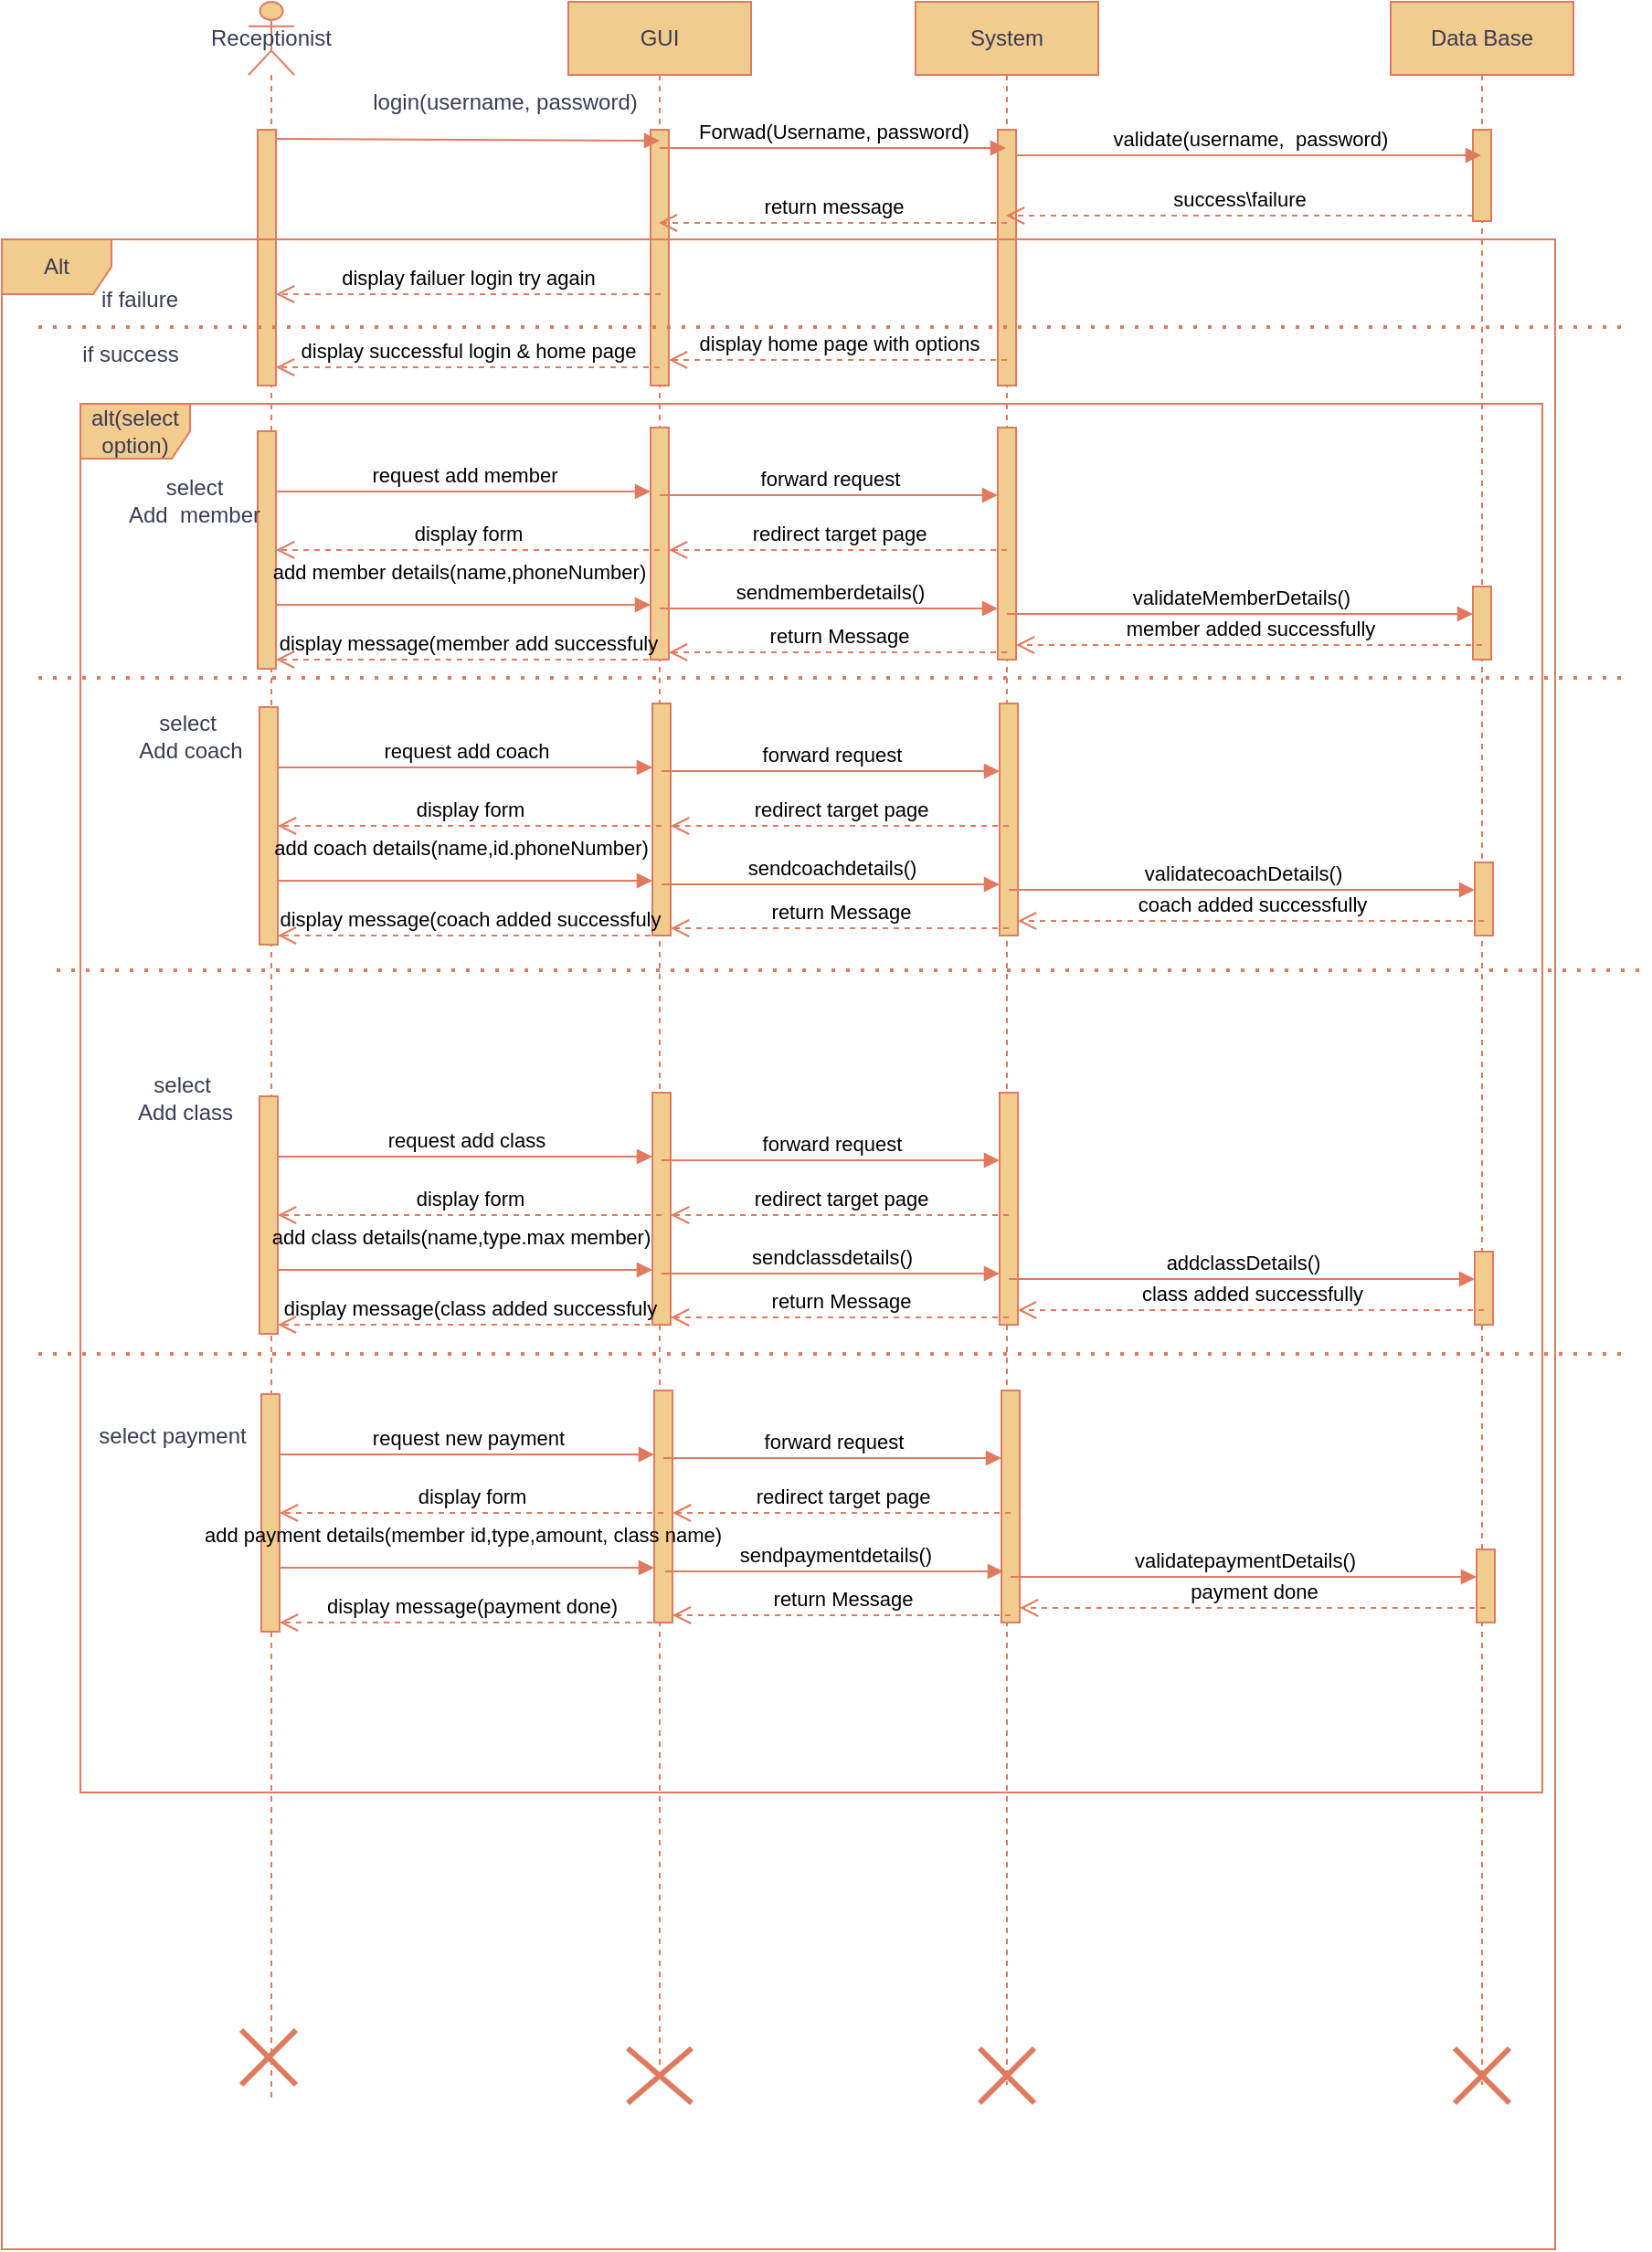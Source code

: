 <mxfile version="25.0.2" pages="2">
  <diagram name="Receptionist" id="2YBvvXClWsGukQMizWep">
    <mxGraphModel dx="1730" dy="572" grid="1" gridSize="10" guides="1" tooltips="1" connect="1" arrows="1" fold="1" page="1" pageScale="1" pageWidth="850" pageHeight="1100" math="0" shadow="0">
      <root>
        <mxCell id="0" />
        <mxCell id="1" parent="0" />
        <mxCell id="zLhp-w39IHNXBXx4Ej9j-2" value="Receptionist" style="shape=umlLifeline;perimeter=lifelinePerimeter;whiteSpace=wrap;html=1;container=1;dropTarget=0;collapsible=0;recursiveResize=0;outlineConnect=0;portConstraint=eastwest;newEdgeStyle={&quot;curved&quot;:0,&quot;rounded&quot;:0};participant=umlActor;labelBackgroundColor=none;fillColor=#F2CC8F;strokeColor=#E07A5F;fontColor=#393C56;" parent="1" vertex="1">
          <mxGeometry x="45" y="20" width="25" height="1150" as="geometry" />
        </mxCell>
        <mxCell id="zLhp-w39IHNXBXx4Ej9j-3" value="" style="html=1;points=[[0,0,0,0,5],[0,1,0,0,-5],[1,0,0,0,5],[1,1,0,0,-5]];perimeter=orthogonalPerimeter;outlineConnect=0;targetShapes=umlLifeline;portConstraint=eastwest;newEdgeStyle={&quot;curved&quot;:0,&quot;rounded&quot;:0};labelBackgroundColor=none;fillColor=#F2CC8F;strokeColor=#E07A5F;fontColor=#393C56;" parent="zLhp-w39IHNXBXx4Ej9j-2" vertex="1">
          <mxGeometry x="5" y="70" width="10" height="140" as="geometry" />
        </mxCell>
        <mxCell id="zLhp-w39IHNXBXx4Ej9j-47" value="" style="html=1;points=[[0,0,0,0,5],[0,1,0,0,-5],[1,0,0,0,5],[1,1,0,0,-5]];perimeter=orthogonalPerimeter;outlineConnect=0;targetShapes=umlLifeline;portConstraint=eastwest;newEdgeStyle={&quot;curved&quot;:0,&quot;rounded&quot;:0};labelBackgroundColor=none;fillColor=#F2CC8F;strokeColor=#E07A5F;fontColor=#393C56;" parent="zLhp-w39IHNXBXx4Ej9j-2" vertex="1">
          <mxGeometry x="5" y="235" width="10" height="130" as="geometry" />
        </mxCell>
        <mxCell id="zLhp-w39IHNXBXx4Ej9j-63" value="" style="html=1;points=[[0,0,0,0,5],[0,1,0,0,-5],[1,0,0,0,5],[1,1,0,0,-5]];perimeter=orthogonalPerimeter;outlineConnect=0;targetShapes=umlLifeline;portConstraint=eastwest;newEdgeStyle={&quot;curved&quot;:0,&quot;rounded&quot;:0};labelBackgroundColor=none;fillColor=#F2CC8F;strokeColor=#E07A5F;fontColor=#393C56;" parent="zLhp-w39IHNXBXx4Ej9j-2" vertex="1">
          <mxGeometry x="6" y="386" width="10" height="130" as="geometry" />
        </mxCell>
        <mxCell id="zLhp-w39IHNXBXx4Ej9j-116" value="" style="html=1;points=[[0,0,0,0,5],[0,1,0,0,-5],[1,0,0,0,5],[1,1,0,0,-5]];perimeter=orthogonalPerimeter;outlineConnect=0;targetShapes=umlLifeline;portConstraint=eastwest;newEdgeStyle={&quot;curved&quot;:0,&quot;rounded&quot;:0};labelBackgroundColor=none;fillColor=#F2CC8F;strokeColor=#E07A5F;fontColor=#393C56;" parent="zLhp-w39IHNXBXx4Ej9j-2" vertex="1">
          <mxGeometry x="6" y="599" width="10" height="130" as="geometry" />
        </mxCell>
        <mxCell id="zLhp-w39IHNXBXx4Ej9j-132" value="" style="html=1;points=[[0,0,0,0,5],[0,1,0,0,-5],[1,0,0,0,5],[1,1,0,0,-5]];perimeter=orthogonalPerimeter;outlineConnect=0;targetShapes=umlLifeline;portConstraint=eastwest;newEdgeStyle={&quot;curved&quot;:0,&quot;rounded&quot;:0};labelBackgroundColor=none;fillColor=#F2CC8F;strokeColor=#E07A5F;fontColor=#393C56;" parent="zLhp-w39IHNXBXx4Ej9j-2" vertex="1">
          <mxGeometry x="7" y="762" width="10" height="130" as="geometry" />
        </mxCell>
        <mxCell id="zLhp-w39IHNXBXx4Ej9j-148" value="" style="shape=umlDestroy;whiteSpace=wrap;html=1;strokeWidth=3;targetShapes=umlLifeline;strokeColor=#E07A5F;fontColor=#393C56;fillColor=#F2CC8F;labelBackgroundColor=none;" parent="zLhp-w39IHNXBXx4Ej9j-2" vertex="1">
          <mxGeometry x="-4" y="1110" width="30" height="30" as="geometry" />
        </mxCell>
        <mxCell id="zLhp-w39IHNXBXx4Ej9j-4" value="System" style="shape=umlLifeline;perimeter=lifelinePerimeter;whiteSpace=wrap;html=1;container=1;dropTarget=0;collapsible=0;recursiveResize=0;outlineConnect=0;portConstraint=eastwest;newEdgeStyle={&quot;curved&quot;:0,&quot;rounded&quot;:0};labelBackgroundColor=none;fillColor=#F2CC8F;strokeColor=#E07A5F;fontColor=#393C56;" parent="1" vertex="1">
          <mxGeometry x="410" y="20" width="100" height="1140" as="geometry" />
        </mxCell>
        <mxCell id="zLhp-w39IHNXBXx4Ej9j-13" value="" style="html=1;points=[[0,0,0,0,5],[0,1,0,0,-5],[1,0,0,0,5],[1,1,0,0,-5]];perimeter=orthogonalPerimeter;outlineConnect=0;targetShapes=umlLifeline;portConstraint=eastwest;newEdgeStyle={&quot;curved&quot;:0,&quot;rounded&quot;:0};labelBackgroundColor=none;fillColor=#F2CC8F;strokeColor=#E07A5F;fontColor=#393C56;" parent="zLhp-w39IHNXBXx4Ej9j-4" vertex="1">
          <mxGeometry x="45" y="70" width="10" height="140" as="geometry" />
        </mxCell>
        <mxCell id="zLhp-w39IHNXBXx4Ej9j-152" value="" style="shape=umlDestroy;whiteSpace=wrap;html=1;strokeWidth=3;targetShapes=umlLifeline;strokeColor=#E07A5F;fontColor=#393C56;fillColor=#F2CC8F;labelBackgroundColor=none;" parent="zLhp-w39IHNXBXx4Ej9j-4" vertex="1">
          <mxGeometry x="35" y="1120" width="30" height="30" as="geometry" />
        </mxCell>
        <mxCell id="zLhp-w39IHNXBXx4Ej9j-5" value="Data Base" style="shape=umlLifeline;perimeter=lifelinePerimeter;whiteSpace=wrap;html=1;container=1;dropTarget=0;collapsible=0;recursiveResize=0;outlineConnect=0;portConstraint=eastwest;newEdgeStyle={&quot;curved&quot;:0,&quot;rounded&quot;:0};labelBackgroundColor=none;fillColor=#F2CC8F;strokeColor=#E07A5F;fontColor=#393C56;" parent="1" vertex="1">
          <mxGeometry x="670" y="20" width="100" height="1140" as="geometry" />
        </mxCell>
        <mxCell id="zLhp-w39IHNXBXx4Ej9j-14" value="" style="html=1;points=[[0,0,0,0,5],[0,1,0,0,-5],[1,0,0,0,5],[1,1,0,0,-5]];perimeter=orthogonalPerimeter;outlineConnect=0;targetShapes=umlLifeline;portConstraint=eastwest;newEdgeStyle={&quot;curved&quot;:0,&quot;rounded&quot;:0};labelBackgroundColor=none;fillColor=#F2CC8F;strokeColor=#E07A5F;fontColor=#393C56;" parent="zLhp-w39IHNXBXx4Ej9j-5" vertex="1">
          <mxGeometry x="45" y="70" width="10" height="50" as="geometry" />
        </mxCell>
        <mxCell id="zLhp-w39IHNXBXx4Ej9j-151" value="" style="shape=umlDestroy;whiteSpace=wrap;html=1;strokeWidth=3;targetShapes=umlLifeline;strokeColor=#E07A5F;fontColor=#393C56;fillColor=#F2CC8F;labelBackgroundColor=none;" parent="zLhp-w39IHNXBXx4Ej9j-5" vertex="1">
          <mxGeometry x="35" y="1120" width="30" height="30" as="geometry" />
        </mxCell>
        <mxCell id="zLhp-w39IHNXBXx4Ej9j-17" value="login(username, password)" style="text;html=1;align=center;verticalAlign=middle;resizable=0;points=[];autosize=1;strokeColor=none;fillColor=none;labelBackgroundColor=none;fontColor=#393C56;" parent="1" vertex="1">
          <mxGeometry x="100" y="60" width="170" height="30" as="geometry" />
        </mxCell>
        <mxCell id="zLhp-w39IHNXBXx4Ej9j-19" value="validate(username,&amp;nbsp; password)" style="html=1;verticalAlign=bottom;endArrow=block;curved=0;rounded=0;labelBackgroundColor=none;strokeColor=#E07A5F;fontColor=default;" parent="1" edge="1">
          <mxGeometry width="80" relative="1" as="geometry">
            <mxPoint x="465" y="104" as="sourcePoint" />
            <mxPoint x="719.5" y="104" as="targetPoint" />
          </mxGeometry>
        </mxCell>
        <mxCell id="zLhp-w39IHNXBXx4Ej9j-20" value="success\failure" style="html=1;verticalAlign=bottom;endArrow=open;dashed=1;endSize=8;curved=0;rounded=0;labelBackgroundColor=none;strokeColor=#E07A5F;fontColor=default;" parent="1" edge="1">
          <mxGeometry relative="1" as="geometry">
            <mxPoint x="715" y="137" as="sourcePoint" />
            <mxPoint x="459.5" y="137" as="targetPoint" />
            <Array as="points">
              <mxPoint x="470" y="137" />
            </Array>
          </mxGeometry>
        </mxCell>
        <mxCell id="zLhp-w39IHNXBXx4Ej9j-23" value="GUI" style="shape=umlLifeline;perimeter=lifelinePerimeter;whiteSpace=wrap;html=1;container=1;dropTarget=0;collapsible=0;recursiveResize=0;outlineConnect=0;portConstraint=eastwest;newEdgeStyle={&quot;curved&quot;:0,&quot;rounded&quot;:0};labelBackgroundColor=none;fillColor=#F2CC8F;strokeColor=#E07A5F;fontColor=#393C56;" parent="1" vertex="1">
          <mxGeometry x="220" y="20" width="100" height="1130" as="geometry" />
        </mxCell>
        <mxCell id="zLhp-w39IHNXBXx4Ej9j-24" value="" style="html=1;points=[[0,0,0,0,5],[0,1,0,0,-5],[1,0,0,0,5],[1,1,0,0,-5]];perimeter=orthogonalPerimeter;outlineConnect=0;targetShapes=umlLifeline;portConstraint=eastwest;newEdgeStyle={&quot;curved&quot;:0,&quot;rounded&quot;:0};labelBackgroundColor=none;fillColor=#F2CC8F;strokeColor=#E07A5F;fontColor=#393C56;" parent="zLhp-w39IHNXBXx4Ej9j-23" vertex="1">
          <mxGeometry x="45" y="70" width="10" height="140" as="geometry" />
        </mxCell>
        <mxCell id="zLhp-w39IHNXBXx4Ej9j-149" value="" style="shape=umlDestroy;whiteSpace=wrap;html=1;strokeWidth=3;targetShapes=umlLifeline;strokeColor=#E07A5F;fontColor=#393C56;fillColor=#F2CC8F;labelBackgroundColor=none;" parent="zLhp-w39IHNXBXx4Ej9j-23" vertex="1">
          <mxGeometry x="32.5" y="1120" width="35" height="30" as="geometry" />
        </mxCell>
        <mxCell id="zLhp-w39IHNXBXx4Ej9j-26" value="Forwad(Username, password)" style="html=1;verticalAlign=bottom;endArrow=block;curved=0;rounded=0;labelBackgroundColor=none;strokeColor=#E07A5F;fontColor=default;" parent="1" target="zLhp-w39IHNXBXx4Ej9j-4" edge="1">
          <mxGeometry width="80" relative="1" as="geometry">
            <mxPoint x="270" y="100" as="sourcePoint" />
            <mxPoint x="350" y="100" as="targetPoint" />
          </mxGeometry>
        </mxCell>
        <mxCell id="zLhp-w39IHNXBXx4Ej9j-27" value="return message" style="html=1;verticalAlign=bottom;endArrow=open;dashed=1;endSize=8;curved=0;rounded=0;labelBackgroundColor=none;strokeColor=#E07A5F;fontColor=default;" parent="1" edge="1">
          <mxGeometry x="-0.003" relative="1" as="geometry">
            <mxPoint x="460" y="141" as="sourcePoint" />
            <mxPoint x="269.5" y="141" as="targetPoint" />
            <mxPoint as="offset" />
          </mxGeometry>
        </mxCell>
        <mxCell id="zLhp-w39IHNXBXx4Ej9j-28" value="display failuer login try again" style="html=1;verticalAlign=bottom;endArrow=open;dashed=1;endSize=8;curved=0;rounded=0;labelBackgroundColor=none;strokeColor=#E07A5F;fontColor=default;" parent="1" target="zLhp-w39IHNXBXx4Ej9j-3" edge="1">
          <mxGeometry relative="1" as="geometry">
            <mxPoint x="270.5" y="180" as="sourcePoint" />
            <mxPoint x="100" y="190" as="targetPoint" />
          </mxGeometry>
        </mxCell>
        <mxCell id="zLhp-w39IHNXBXx4Ej9j-6" value="" style="html=1;verticalAlign=bottom;endArrow=block;curved=0;rounded=0;exitX=1;exitY=0;exitDx=0;exitDy=5;exitPerimeter=0;labelBackgroundColor=none;strokeColor=#E07A5F;fontColor=default;" parent="1" source="zLhp-w39IHNXBXx4Ej9j-3" edge="1">
          <mxGeometry width="80" relative="1" as="geometry">
            <mxPoint x="105.5" y="96" as="sourcePoint" />
            <mxPoint x="270" y="96" as="targetPoint" />
          </mxGeometry>
        </mxCell>
        <mxCell id="zLhp-w39IHNXBXx4Ej9j-29" value="Alt" style="shape=umlFrame;whiteSpace=wrap;html=1;pointerEvents=0;labelBackgroundColor=none;fillColor=#F2CC8F;strokeColor=#E07A5F;fontColor=#393C56;" parent="1" vertex="1">
          <mxGeometry x="-90" y="150" width="850" height="1100" as="geometry" />
        </mxCell>
        <mxCell id="zLhp-w39IHNXBXx4Ej9j-35" value="if failure" style="text;html=1;align=center;verticalAlign=middle;resizable=0;points=[];autosize=1;strokeColor=none;fillColor=none;labelBackgroundColor=none;fontColor=#393C56;" parent="1" vertex="1">
          <mxGeometry x="-50" y="168" width="70" height="30" as="geometry" />
        </mxCell>
        <mxCell id="zLhp-w39IHNXBXx4Ej9j-36" value="display successful login &amp;amp; home page" style="html=1;verticalAlign=bottom;endArrow=open;dashed=1;endSize=8;curved=0;rounded=0;labelBackgroundColor=none;strokeColor=#E07A5F;fontColor=default;" parent="1" target="zLhp-w39IHNXBXx4Ej9j-3" edge="1">
          <mxGeometry relative="1" as="geometry">
            <mxPoint x="270" y="220" as="sourcePoint" />
            <mxPoint x="100" y="220" as="targetPoint" />
          </mxGeometry>
        </mxCell>
        <mxCell id="zLhp-w39IHNXBXx4Ej9j-38" value="if success&lt;div&gt;&lt;br&gt;&lt;/div&gt;" style="text;html=1;align=center;verticalAlign=middle;resizable=0;points=[];autosize=1;strokeColor=none;fillColor=none;labelBackgroundColor=none;fontColor=#393C56;" parent="1" vertex="1">
          <mxGeometry x="-60" y="200" width="80" height="40" as="geometry" />
        </mxCell>
        <mxCell id="zLhp-w39IHNXBXx4Ej9j-39" value="" style="endArrow=none;dashed=1;html=1;dashPattern=1 3;strokeWidth=2;rounded=0;labelBackgroundColor=none;strokeColor=#E07A5F;fontColor=default;" parent="1" edge="1">
          <mxGeometry width="50" height="50" relative="1" as="geometry">
            <mxPoint x="-70" y="198" as="sourcePoint" />
            <mxPoint x="800" y="198" as="targetPoint" />
          </mxGeometry>
        </mxCell>
        <mxCell id="zLhp-w39IHNXBXx4Ej9j-44" value="display home page with options" style="html=1;verticalAlign=bottom;endArrow=open;dashed=1;endSize=8;curved=0;rounded=0;labelBackgroundColor=none;strokeColor=#E07A5F;fontColor=default;" parent="1" edge="1">
          <mxGeometry relative="1" as="geometry">
            <mxPoint x="460" y="216" as="sourcePoint" />
            <mxPoint x="275" y="216" as="targetPoint" />
          </mxGeometry>
        </mxCell>
        <mxCell id="zLhp-w39IHNXBXx4Ej9j-45" value="alt(select option)" style="shape=umlFrame;whiteSpace=wrap;html=1;pointerEvents=0;labelBackgroundColor=none;fillColor=#F2CC8F;strokeColor=#E07A5F;fontColor=#393C56;" parent="1" vertex="1">
          <mxGeometry x="-47" y="240" width="800" height="760" as="geometry" />
        </mxCell>
        <mxCell id="zLhp-w39IHNXBXx4Ej9j-46" value="select&lt;div&gt;Add&amp;nbsp; member&lt;/div&gt;" style="text;html=1;align=center;verticalAlign=middle;resizable=0;points=[];autosize=1;strokeColor=none;fillColor=none;labelBackgroundColor=none;fontColor=#393C56;" parent="1" vertex="1">
          <mxGeometry x="-35" y="273" width="100" height="40" as="geometry" />
        </mxCell>
        <mxCell id="zLhp-w39IHNXBXx4Ej9j-48" value="request add member" style="html=1;verticalAlign=bottom;endArrow=block;curved=0;rounded=0;labelBackgroundColor=none;strokeColor=#E07A5F;fontColor=default;" parent="1" source="zLhp-w39IHNXBXx4Ej9j-47" edge="1">
          <mxGeometry x="0.006" width="80" relative="1" as="geometry">
            <mxPoint x="90" y="288" as="sourcePoint" />
            <mxPoint x="265" y="288" as="targetPoint" />
            <mxPoint as="offset" />
          </mxGeometry>
        </mxCell>
        <mxCell id="zLhp-w39IHNXBXx4Ej9j-49" value="" style="html=1;points=[[0,0,0,0,5],[0,1,0,0,-5],[1,0,0,0,5],[1,1,0,0,-5]];perimeter=orthogonalPerimeter;outlineConnect=0;targetShapes=umlLifeline;portConstraint=eastwest;newEdgeStyle={&quot;curved&quot;:0,&quot;rounded&quot;:0};labelBackgroundColor=none;fillColor=#F2CC8F;strokeColor=#E07A5F;fontColor=#393C56;" parent="1" vertex="1">
          <mxGeometry x="265" y="253" width="10" height="127" as="geometry" />
        </mxCell>
        <mxCell id="zLhp-w39IHNXBXx4Ej9j-50" value="" style="html=1;points=[[0,0,0,0,5],[0,1,0,0,-5],[1,0,0,0,5],[1,1,0,0,-5]];perimeter=orthogonalPerimeter;outlineConnect=0;targetShapes=umlLifeline;portConstraint=eastwest;newEdgeStyle={&quot;curved&quot;:0,&quot;rounded&quot;:0};labelBackgroundColor=none;fillColor=#F2CC8F;strokeColor=#E07A5F;fontColor=#393C56;" parent="1" vertex="1">
          <mxGeometry x="455" y="253" width="10" height="127" as="geometry" />
        </mxCell>
        <mxCell id="zLhp-w39IHNXBXx4Ej9j-51" value="" style="html=1;points=[[0,0,0,0,5],[0,1,0,0,-5],[1,0,0,0,5],[1,1,0,0,-5]];perimeter=orthogonalPerimeter;outlineConnect=0;targetShapes=umlLifeline;portConstraint=eastwest;newEdgeStyle={&quot;curved&quot;:0,&quot;rounded&quot;:0};labelBackgroundColor=none;fillColor=#F2CC8F;strokeColor=#E07A5F;fontColor=#393C56;" parent="1" vertex="1">
          <mxGeometry x="715" y="340" width="10" height="40" as="geometry" />
        </mxCell>
        <mxCell id="zLhp-w39IHNXBXx4Ej9j-52" value="forward request" style="html=1;verticalAlign=bottom;endArrow=block;curved=0;rounded=0;labelBackgroundColor=none;strokeColor=#E07A5F;fontColor=default;" parent="1" target="zLhp-w39IHNXBXx4Ej9j-50" edge="1">
          <mxGeometry width="80" relative="1" as="geometry">
            <mxPoint x="270" y="290" as="sourcePoint" />
            <mxPoint x="350" y="290" as="targetPoint" />
          </mxGeometry>
        </mxCell>
        <mxCell id="zLhp-w39IHNXBXx4Ej9j-53" value="redirect target page" style="html=1;verticalAlign=bottom;endArrow=open;dashed=1;endSize=8;curved=0;rounded=0;labelBackgroundColor=none;strokeColor=#E07A5F;fontColor=default;" parent="1" edge="1">
          <mxGeometry relative="1" as="geometry">
            <mxPoint x="460" y="320" as="sourcePoint" />
            <mxPoint x="275" y="320" as="targetPoint" />
          </mxGeometry>
        </mxCell>
        <mxCell id="zLhp-w39IHNXBXx4Ej9j-54" value="display form" style="html=1;verticalAlign=bottom;endArrow=open;dashed=1;endSize=8;curved=0;rounded=0;labelBackgroundColor=none;strokeColor=#E07A5F;fontColor=default;" parent="1" target="zLhp-w39IHNXBXx4Ej9j-47" edge="1">
          <mxGeometry relative="1" as="geometry">
            <mxPoint x="270" y="320" as="sourcePoint" />
            <mxPoint x="190" y="320" as="targetPoint" />
          </mxGeometry>
        </mxCell>
        <mxCell id="zLhp-w39IHNXBXx4Ej9j-55" value="add member details(name,phoneNumber)" style="html=1;verticalAlign=bottom;endArrow=block;curved=0;rounded=0;labelBackgroundColor=none;strokeColor=#E07A5F;fontColor=default;" parent="1" edge="1">
          <mxGeometry x="-0.024" y="10" width="80" relative="1" as="geometry">
            <mxPoint x="60" y="350" as="sourcePoint" />
            <mxPoint x="265" y="350" as="targetPoint" />
            <mxPoint y="1" as="offset" />
          </mxGeometry>
        </mxCell>
        <mxCell id="zLhp-w39IHNXBXx4Ej9j-56" value="sendmemberdetails()" style="html=1;verticalAlign=bottom;endArrow=block;curved=0;rounded=0;labelBackgroundColor=none;strokeColor=#E07A5F;fontColor=default;" parent="1" edge="1">
          <mxGeometry width="80" relative="1" as="geometry">
            <mxPoint x="270" y="352" as="sourcePoint" />
            <mxPoint x="455" y="352" as="targetPoint" />
          </mxGeometry>
        </mxCell>
        <mxCell id="zLhp-w39IHNXBXx4Ej9j-58" value="validateMemberDetails()" style="html=1;verticalAlign=bottom;endArrow=block;curved=0;rounded=0;labelBackgroundColor=none;strokeColor=#E07A5F;fontColor=default;" parent="1" edge="1">
          <mxGeometry width="80" relative="1" as="geometry">
            <mxPoint x="460" y="355" as="sourcePoint" />
            <mxPoint x="715" y="355" as="targetPoint" />
          </mxGeometry>
        </mxCell>
        <mxCell id="zLhp-w39IHNXBXx4Ej9j-59" value="member added successfully" style="html=1;verticalAlign=bottom;endArrow=open;dashed=1;endSize=8;curved=0;rounded=0;labelBackgroundColor=none;strokeColor=#E07A5F;fontColor=default;" parent="1" edge="1">
          <mxGeometry relative="1" as="geometry">
            <mxPoint x="720" y="372" as="sourcePoint" />
            <mxPoint x="465" y="372" as="targetPoint" />
          </mxGeometry>
        </mxCell>
        <mxCell id="zLhp-w39IHNXBXx4Ej9j-60" value="return Message" style="html=1;verticalAlign=bottom;endArrow=open;dashed=1;endSize=8;curved=0;rounded=0;labelBackgroundColor=none;strokeColor=#E07A5F;fontColor=default;" parent="1" edge="1">
          <mxGeometry relative="1" as="geometry">
            <mxPoint x="460" y="376" as="sourcePoint" />
            <mxPoint x="275" y="376" as="targetPoint" />
          </mxGeometry>
        </mxCell>
        <mxCell id="zLhp-w39IHNXBXx4Ej9j-61" value="display message(member add successfuly" style="html=1;verticalAlign=bottom;endArrow=open;dashed=1;endSize=8;curved=0;rounded=0;entryX=1;entryY=1;entryDx=0;entryDy=-5;entryPerimeter=0;labelBackgroundColor=none;strokeColor=#E07A5F;fontColor=default;" parent="1" target="zLhp-w39IHNXBXx4Ej9j-47" edge="1">
          <mxGeometry relative="1" as="geometry">
            <mxPoint x="270" y="380" as="sourcePoint" />
            <mxPoint x="190" y="380" as="targetPoint" />
          </mxGeometry>
        </mxCell>
        <mxCell id="zLhp-w39IHNXBXx4Ej9j-62" value="" style="endArrow=none;dashed=1;html=1;dashPattern=1 3;strokeWidth=2;rounded=0;labelBackgroundColor=none;strokeColor=#E07A5F;fontColor=default;" parent="1" edge="1">
          <mxGeometry width="50" height="50" relative="1" as="geometry">
            <mxPoint x="-70" y="390" as="sourcePoint" />
            <mxPoint x="800" y="390" as="targetPoint" />
          </mxGeometry>
        </mxCell>
        <mxCell id="zLhp-w39IHNXBXx4Ej9j-64" value="request add coach" style="html=1;verticalAlign=bottom;endArrow=block;curved=0;rounded=0;labelBackgroundColor=none;strokeColor=#E07A5F;fontColor=default;" parent="1" source="zLhp-w39IHNXBXx4Ej9j-63" edge="1">
          <mxGeometry x="0.006" width="80" relative="1" as="geometry">
            <mxPoint x="91" y="439" as="sourcePoint" />
            <mxPoint x="266" y="439" as="targetPoint" />
            <mxPoint as="offset" />
          </mxGeometry>
        </mxCell>
        <mxCell id="zLhp-w39IHNXBXx4Ej9j-65" value="" style="html=1;points=[[0,0,0,0,5],[0,1,0,0,-5],[1,0,0,0,5],[1,1,0,0,-5]];perimeter=orthogonalPerimeter;outlineConnect=0;targetShapes=umlLifeline;portConstraint=eastwest;newEdgeStyle={&quot;curved&quot;:0,&quot;rounded&quot;:0};labelBackgroundColor=none;fillColor=#F2CC8F;strokeColor=#E07A5F;fontColor=#393C56;" parent="1" vertex="1">
          <mxGeometry x="266" y="404" width="10" height="127" as="geometry" />
        </mxCell>
        <mxCell id="zLhp-w39IHNXBXx4Ej9j-66" value="" style="html=1;points=[[0,0,0,0,5],[0,1,0,0,-5],[1,0,0,0,5],[1,1,0,0,-5]];perimeter=orthogonalPerimeter;outlineConnect=0;targetShapes=umlLifeline;portConstraint=eastwest;newEdgeStyle={&quot;curved&quot;:0,&quot;rounded&quot;:0};labelBackgroundColor=none;fillColor=#F2CC8F;strokeColor=#E07A5F;fontColor=#393C56;" parent="1" vertex="1">
          <mxGeometry x="456" y="404" width="10" height="127" as="geometry" />
        </mxCell>
        <mxCell id="zLhp-w39IHNXBXx4Ej9j-67" value="" style="html=1;points=[[0,0,0,0,5],[0,1,0,0,-5],[1,0,0,0,5],[1,1,0,0,-5]];perimeter=orthogonalPerimeter;outlineConnect=0;targetShapes=umlLifeline;portConstraint=eastwest;newEdgeStyle={&quot;curved&quot;:0,&quot;rounded&quot;:0};labelBackgroundColor=none;fillColor=#F2CC8F;strokeColor=#E07A5F;fontColor=#393C56;" parent="1" vertex="1">
          <mxGeometry x="716" y="491" width="10" height="40" as="geometry" />
        </mxCell>
        <mxCell id="zLhp-w39IHNXBXx4Ej9j-68" value="forward request" style="html=1;verticalAlign=bottom;endArrow=block;curved=0;rounded=0;labelBackgroundColor=none;strokeColor=#E07A5F;fontColor=default;" parent="1" target="zLhp-w39IHNXBXx4Ej9j-66" edge="1">
          <mxGeometry width="80" relative="1" as="geometry">
            <mxPoint x="271" y="441" as="sourcePoint" />
            <mxPoint x="351" y="441" as="targetPoint" />
          </mxGeometry>
        </mxCell>
        <mxCell id="zLhp-w39IHNXBXx4Ej9j-69" value="redirect target page" style="html=1;verticalAlign=bottom;endArrow=open;dashed=1;endSize=8;curved=0;rounded=0;labelBackgroundColor=none;strokeColor=#E07A5F;fontColor=default;" parent="1" edge="1">
          <mxGeometry relative="1" as="geometry">
            <mxPoint x="461" y="471" as="sourcePoint" />
            <mxPoint x="276" y="471" as="targetPoint" />
          </mxGeometry>
        </mxCell>
        <mxCell id="zLhp-w39IHNXBXx4Ej9j-70" value="display form" style="html=1;verticalAlign=bottom;endArrow=open;dashed=1;endSize=8;curved=0;rounded=0;labelBackgroundColor=none;strokeColor=#E07A5F;fontColor=default;" parent="1" target="zLhp-w39IHNXBXx4Ej9j-63" edge="1">
          <mxGeometry relative="1" as="geometry">
            <mxPoint x="271" y="471" as="sourcePoint" />
            <mxPoint x="191" y="471" as="targetPoint" />
          </mxGeometry>
        </mxCell>
        <mxCell id="zLhp-w39IHNXBXx4Ej9j-71" value="add coach details(name,id.phoneNumber)" style="html=1;verticalAlign=bottom;endArrow=block;curved=0;rounded=0;labelBackgroundColor=none;strokeColor=#E07A5F;fontColor=default;" parent="1" edge="1">
          <mxGeometry x="-0.024" y="10" width="80" relative="1" as="geometry">
            <mxPoint x="61" y="501" as="sourcePoint" />
            <mxPoint x="266" y="501" as="targetPoint" />
            <mxPoint y="1" as="offset" />
          </mxGeometry>
        </mxCell>
        <mxCell id="zLhp-w39IHNXBXx4Ej9j-72" value="sendcoachdetails()" style="html=1;verticalAlign=bottom;endArrow=block;curved=0;rounded=0;labelBackgroundColor=none;strokeColor=#E07A5F;fontColor=default;" parent="1" edge="1">
          <mxGeometry width="80" relative="1" as="geometry">
            <mxPoint x="271" y="503" as="sourcePoint" />
            <mxPoint x="456" y="503" as="targetPoint" />
          </mxGeometry>
        </mxCell>
        <mxCell id="zLhp-w39IHNXBXx4Ej9j-73" value="validatecoachDetails()" style="html=1;verticalAlign=bottom;endArrow=block;curved=0;rounded=0;labelBackgroundColor=none;strokeColor=#E07A5F;fontColor=default;" parent="1" edge="1">
          <mxGeometry width="80" relative="1" as="geometry">
            <mxPoint x="461" y="506" as="sourcePoint" />
            <mxPoint x="716" y="506" as="targetPoint" />
          </mxGeometry>
        </mxCell>
        <mxCell id="zLhp-w39IHNXBXx4Ej9j-74" value="coach added successfully" style="html=1;verticalAlign=bottom;endArrow=open;dashed=1;endSize=8;curved=0;rounded=0;labelBackgroundColor=none;strokeColor=#E07A5F;fontColor=default;" parent="1" edge="1">
          <mxGeometry relative="1" as="geometry">
            <mxPoint x="721" y="523" as="sourcePoint" />
            <mxPoint x="466" y="523" as="targetPoint" />
          </mxGeometry>
        </mxCell>
        <mxCell id="zLhp-w39IHNXBXx4Ej9j-75" value="return Message" style="html=1;verticalAlign=bottom;endArrow=open;dashed=1;endSize=8;curved=0;rounded=0;labelBackgroundColor=none;strokeColor=#E07A5F;fontColor=default;" parent="1" edge="1">
          <mxGeometry relative="1" as="geometry">
            <mxPoint x="461" y="527" as="sourcePoint" />
            <mxPoint x="276" y="527" as="targetPoint" />
          </mxGeometry>
        </mxCell>
        <mxCell id="zLhp-w39IHNXBXx4Ej9j-76" value="display message(coach added successfuly" style="html=1;verticalAlign=bottom;endArrow=open;dashed=1;endSize=8;curved=0;rounded=0;entryX=1;entryY=1;entryDx=0;entryDy=-5;entryPerimeter=0;labelBackgroundColor=none;strokeColor=#E07A5F;fontColor=default;" parent="1" target="zLhp-w39IHNXBXx4Ej9j-63" edge="1">
          <mxGeometry relative="1" as="geometry">
            <mxPoint x="271" y="531" as="sourcePoint" />
            <mxPoint x="191" y="531" as="targetPoint" />
          </mxGeometry>
        </mxCell>
        <mxCell id="zLhp-w39IHNXBXx4Ej9j-77" value="select&amp;nbsp;&lt;div&gt;Add coach&lt;/div&gt;" style="text;html=1;align=center;verticalAlign=middle;resizable=0;points=[];autosize=1;strokeColor=none;fillColor=none;labelBackgroundColor=none;fontColor=#393C56;" parent="1" vertex="1">
          <mxGeometry x="-27" y="402" width="80" height="40" as="geometry" />
        </mxCell>
        <mxCell id="zLhp-w39IHNXBXx4Ej9j-79" value="" style="endArrow=none;dashed=1;html=1;dashPattern=1 3;strokeWidth=2;rounded=0;labelBackgroundColor=none;strokeColor=#E07A5F;fontColor=default;" parent="1" edge="1">
          <mxGeometry width="50" height="50" relative="1" as="geometry">
            <mxPoint x="-60" y="550" as="sourcePoint" />
            <mxPoint x="810" y="550" as="targetPoint" />
          </mxGeometry>
        </mxCell>
        <mxCell id="zLhp-w39IHNXBXx4Ej9j-117" value="request add class" style="html=1;verticalAlign=bottom;endArrow=block;curved=0;rounded=0;labelBackgroundColor=none;strokeColor=#E07A5F;fontColor=default;" parent="1" source="zLhp-w39IHNXBXx4Ej9j-116" edge="1">
          <mxGeometry x="0.006" width="80" relative="1" as="geometry">
            <mxPoint x="91" y="652" as="sourcePoint" />
            <mxPoint x="266" y="652" as="targetPoint" />
            <mxPoint as="offset" />
          </mxGeometry>
        </mxCell>
        <mxCell id="zLhp-w39IHNXBXx4Ej9j-118" value="" style="html=1;points=[[0,0,0,0,5],[0,1,0,0,-5],[1,0,0,0,5],[1,1,0,0,-5]];perimeter=orthogonalPerimeter;outlineConnect=0;targetShapes=umlLifeline;portConstraint=eastwest;newEdgeStyle={&quot;curved&quot;:0,&quot;rounded&quot;:0};labelBackgroundColor=none;fillColor=#F2CC8F;strokeColor=#E07A5F;fontColor=#393C56;" parent="1" vertex="1">
          <mxGeometry x="266" y="617" width="10" height="127" as="geometry" />
        </mxCell>
        <mxCell id="zLhp-w39IHNXBXx4Ej9j-119" value="" style="html=1;points=[[0,0,0,0,5],[0,1,0,0,-5],[1,0,0,0,5],[1,1,0,0,-5]];perimeter=orthogonalPerimeter;outlineConnect=0;targetShapes=umlLifeline;portConstraint=eastwest;newEdgeStyle={&quot;curved&quot;:0,&quot;rounded&quot;:0};labelBackgroundColor=none;fillColor=#F2CC8F;strokeColor=#E07A5F;fontColor=#393C56;" parent="1" vertex="1">
          <mxGeometry x="456" y="617" width="10" height="127" as="geometry" />
        </mxCell>
        <mxCell id="zLhp-w39IHNXBXx4Ej9j-120" value="" style="html=1;points=[[0,0,0,0,5],[0,1,0,0,-5],[1,0,0,0,5],[1,1,0,0,-5]];perimeter=orthogonalPerimeter;outlineConnect=0;targetShapes=umlLifeline;portConstraint=eastwest;newEdgeStyle={&quot;curved&quot;:0,&quot;rounded&quot;:0};labelBackgroundColor=none;fillColor=#F2CC8F;strokeColor=#E07A5F;fontColor=#393C56;" parent="1" vertex="1">
          <mxGeometry x="716" y="704" width="10" height="40" as="geometry" />
        </mxCell>
        <mxCell id="zLhp-w39IHNXBXx4Ej9j-121" value="forward request" style="html=1;verticalAlign=bottom;endArrow=block;curved=0;rounded=0;labelBackgroundColor=none;strokeColor=#E07A5F;fontColor=default;" parent="1" target="zLhp-w39IHNXBXx4Ej9j-119" edge="1">
          <mxGeometry width="80" relative="1" as="geometry">
            <mxPoint x="271" y="654" as="sourcePoint" />
            <mxPoint x="351" y="654" as="targetPoint" />
          </mxGeometry>
        </mxCell>
        <mxCell id="zLhp-w39IHNXBXx4Ej9j-122" value="redirect target page" style="html=1;verticalAlign=bottom;endArrow=open;dashed=1;endSize=8;curved=0;rounded=0;labelBackgroundColor=none;strokeColor=#E07A5F;fontColor=default;" parent="1" edge="1">
          <mxGeometry relative="1" as="geometry">
            <mxPoint x="461" y="684" as="sourcePoint" />
            <mxPoint x="276" y="684" as="targetPoint" />
          </mxGeometry>
        </mxCell>
        <mxCell id="zLhp-w39IHNXBXx4Ej9j-123" value="display form" style="html=1;verticalAlign=bottom;endArrow=open;dashed=1;endSize=8;curved=0;rounded=0;labelBackgroundColor=none;strokeColor=#E07A5F;fontColor=default;" parent="1" target="zLhp-w39IHNXBXx4Ej9j-116" edge="1">
          <mxGeometry relative="1" as="geometry">
            <mxPoint x="271" y="684" as="sourcePoint" />
            <mxPoint x="191" y="684" as="targetPoint" />
          </mxGeometry>
        </mxCell>
        <mxCell id="zLhp-w39IHNXBXx4Ej9j-124" value="add class details(name,type.max member)" style="html=1;verticalAlign=bottom;endArrow=block;curved=0;rounded=0;labelBackgroundColor=none;strokeColor=#E07A5F;fontColor=default;" parent="1" edge="1">
          <mxGeometry x="-0.024" y="10" width="80" relative="1" as="geometry">
            <mxPoint x="61" y="714" as="sourcePoint" />
            <mxPoint x="266" y="714" as="targetPoint" />
            <mxPoint y="1" as="offset" />
          </mxGeometry>
        </mxCell>
        <mxCell id="zLhp-w39IHNXBXx4Ej9j-125" value="sendclassdetails()" style="html=1;verticalAlign=bottom;endArrow=block;curved=0;rounded=0;labelBackgroundColor=none;strokeColor=#E07A5F;fontColor=default;" parent="1" edge="1">
          <mxGeometry width="80" relative="1" as="geometry">
            <mxPoint x="271" y="716" as="sourcePoint" />
            <mxPoint x="456" y="716" as="targetPoint" />
          </mxGeometry>
        </mxCell>
        <mxCell id="zLhp-w39IHNXBXx4Ej9j-126" value="addclassDetails()" style="html=1;verticalAlign=bottom;endArrow=block;curved=0;rounded=0;labelBackgroundColor=none;strokeColor=#E07A5F;fontColor=default;" parent="1" edge="1">
          <mxGeometry width="80" relative="1" as="geometry">
            <mxPoint x="461" y="719" as="sourcePoint" />
            <mxPoint x="716" y="719" as="targetPoint" />
          </mxGeometry>
        </mxCell>
        <mxCell id="zLhp-w39IHNXBXx4Ej9j-127" value="class added successfully" style="html=1;verticalAlign=bottom;endArrow=open;dashed=1;endSize=8;curved=0;rounded=0;labelBackgroundColor=none;strokeColor=#E07A5F;fontColor=default;" parent="1" edge="1">
          <mxGeometry relative="1" as="geometry">
            <mxPoint x="721" y="736" as="sourcePoint" />
            <mxPoint x="466" y="736" as="targetPoint" />
          </mxGeometry>
        </mxCell>
        <mxCell id="zLhp-w39IHNXBXx4Ej9j-128" value="return Message" style="html=1;verticalAlign=bottom;endArrow=open;dashed=1;endSize=8;curved=0;rounded=0;labelBackgroundColor=none;strokeColor=#E07A5F;fontColor=default;" parent="1" edge="1">
          <mxGeometry relative="1" as="geometry">
            <mxPoint x="461" y="740" as="sourcePoint" />
            <mxPoint x="276" y="740" as="targetPoint" />
          </mxGeometry>
        </mxCell>
        <mxCell id="zLhp-w39IHNXBXx4Ej9j-129" value="display message(class added successfuly" style="html=1;verticalAlign=bottom;endArrow=open;dashed=1;endSize=8;curved=0;rounded=0;entryX=1;entryY=1;entryDx=0;entryDy=-5;entryPerimeter=0;labelBackgroundColor=none;strokeColor=#E07A5F;fontColor=default;" parent="1" target="zLhp-w39IHNXBXx4Ej9j-116" edge="1">
          <mxGeometry relative="1" as="geometry">
            <mxPoint x="271" y="744" as="sourcePoint" />
            <mxPoint x="191" y="744" as="targetPoint" />
          </mxGeometry>
        </mxCell>
        <mxCell id="zLhp-w39IHNXBXx4Ej9j-130" value="select&amp;nbsp;&lt;div&gt;Add class&lt;/div&gt;" style="text;html=1;align=center;verticalAlign=middle;resizable=0;points=[];autosize=1;strokeColor=none;fillColor=none;labelBackgroundColor=none;fontColor=#393C56;" parent="1" vertex="1">
          <mxGeometry x="-30" y="600" width="80" height="40" as="geometry" />
        </mxCell>
        <mxCell id="zLhp-w39IHNXBXx4Ej9j-133" value="request new payment" style="html=1;verticalAlign=bottom;endArrow=block;curved=0;rounded=0;labelBackgroundColor=none;strokeColor=#E07A5F;fontColor=default;" parent="1" source="zLhp-w39IHNXBXx4Ej9j-132" edge="1">
          <mxGeometry x="0.006" width="80" relative="1" as="geometry">
            <mxPoint x="92" y="815" as="sourcePoint" />
            <mxPoint x="267" y="815" as="targetPoint" />
            <mxPoint as="offset" />
          </mxGeometry>
        </mxCell>
        <mxCell id="zLhp-w39IHNXBXx4Ej9j-134" value="" style="html=1;points=[[0,0,0,0,5],[0,1,0,0,-5],[1,0,0,0,5],[1,1,0,0,-5]];perimeter=orthogonalPerimeter;outlineConnect=0;targetShapes=umlLifeline;portConstraint=eastwest;newEdgeStyle={&quot;curved&quot;:0,&quot;rounded&quot;:0};labelBackgroundColor=none;fillColor=#F2CC8F;strokeColor=#E07A5F;fontColor=#393C56;" parent="1" vertex="1">
          <mxGeometry x="267" y="780" width="10" height="127" as="geometry" />
        </mxCell>
        <mxCell id="zLhp-w39IHNXBXx4Ej9j-135" value="" style="html=1;points=[[0,0,0,0,5],[0,1,0,0,-5],[1,0,0,0,5],[1,1,0,0,-5]];perimeter=orthogonalPerimeter;outlineConnect=0;targetShapes=umlLifeline;portConstraint=eastwest;newEdgeStyle={&quot;curved&quot;:0,&quot;rounded&quot;:0};labelBackgroundColor=none;fillColor=#F2CC8F;strokeColor=#E07A5F;fontColor=#393C56;" parent="1" vertex="1">
          <mxGeometry x="457" y="780" width="10" height="127" as="geometry" />
        </mxCell>
        <mxCell id="zLhp-w39IHNXBXx4Ej9j-136" value="" style="html=1;points=[[0,0,0,0,5],[0,1,0,0,-5],[1,0,0,0,5],[1,1,0,0,-5]];perimeter=orthogonalPerimeter;outlineConnect=0;targetShapes=umlLifeline;portConstraint=eastwest;newEdgeStyle={&quot;curved&quot;:0,&quot;rounded&quot;:0};labelBackgroundColor=none;fillColor=#F2CC8F;strokeColor=#E07A5F;fontColor=#393C56;" parent="1" vertex="1">
          <mxGeometry x="717" y="867" width="10" height="40" as="geometry" />
        </mxCell>
        <mxCell id="zLhp-w39IHNXBXx4Ej9j-137" value="forward request" style="html=1;verticalAlign=bottom;endArrow=block;curved=0;rounded=0;labelBackgroundColor=none;strokeColor=#E07A5F;fontColor=default;" parent="1" target="zLhp-w39IHNXBXx4Ej9j-135" edge="1">
          <mxGeometry width="80" relative="1" as="geometry">
            <mxPoint x="272" y="817" as="sourcePoint" />
            <mxPoint x="352" y="817" as="targetPoint" />
          </mxGeometry>
        </mxCell>
        <mxCell id="zLhp-w39IHNXBXx4Ej9j-138" value="redirect target page" style="html=1;verticalAlign=bottom;endArrow=open;dashed=1;endSize=8;curved=0;rounded=0;labelBackgroundColor=none;strokeColor=#E07A5F;fontColor=default;" parent="1" edge="1">
          <mxGeometry relative="1" as="geometry">
            <mxPoint x="462" y="847" as="sourcePoint" />
            <mxPoint x="277" y="847" as="targetPoint" />
          </mxGeometry>
        </mxCell>
        <mxCell id="zLhp-w39IHNXBXx4Ej9j-139" value="display form" style="html=1;verticalAlign=bottom;endArrow=open;dashed=1;endSize=8;curved=0;rounded=0;labelBackgroundColor=none;strokeColor=#E07A5F;fontColor=default;" parent="1" target="zLhp-w39IHNXBXx4Ej9j-132" edge="1">
          <mxGeometry relative="1" as="geometry">
            <mxPoint x="272" y="847" as="sourcePoint" />
            <mxPoint x="192" y="847" as="targetPoint" />
          </mxGeometry>
        </mxCell>
        <mxCell id="zLhp-w39IHNXBXx4Ej9j-140" value="add payment details(member id,type,amount, class name)" style="html=1;verticalAlign=bottom;endArrow=block;curved=0;rounded=0;labelBackgroundColor=none;strokeColor=#E07A5F;fontColor=default;" parent="1" edge="1">
          <mxGeometry x="-0.024" y="10" width="80" relative="1" as="geometry">
            <mxPoint x="62" y="877" as="sourcePoint" />
            <mxPoint x="267" y="877" as="targetPoint" />
            <mxPoint y="1" as="offset" />
          </mxGeometry>
        </mxCell>
        <mxCell id="zLhp-w39IHNXBXx4Ej9j-141" value="sendpaymentdetails()" style="html=1;verticalAlign=bottom;endArrow=block;curved=0;rounded=0;labelBackgroundColor=none;strokeColor=#E07A5F;fontColor=default;" parent="1" edge="1">
          <mxGeometry width="80" relative="1" as="geometry">
            <mxPoint x="273" y="879" as="sourcePoint" />
            <mxPoint x="458" y="879" as="targetPoint" />
          </mxGeometry>
        </mxCell>
        <mxCell id="zLhp-w39IHNXBXx4Ej9j-142" value="validatepaymentDetails()" style="html=1;verticalAlign=bottom;endArrow=block;curved=0;rounded=0;labelBackgroundColor=none;strokeColor=#E07A5F;fontColor=default;" parent="1" edge="1">
          <mxGeometry width="80" relative="1" as="geometry">
            <mxPoint x="462" y="882" as="sourcePoint" />
            <mxPoint x="717" y="882" as="targetPoint" />
          </mxGeometry>
        </mxCell>
        <mxCell id="zLhp-w39IHNXBXx4Ej9j-143" value="payment done" style="html=1;verticalAlign=bottom;endArrow=open;dashed=1;endSize=8;curved=0;rounded=0;labelBackgroundColor=none;strokeColor=#E07A5F;fontColor=default;" parent="1" edge="1">
          <mxGeometry relative="1" as="geometry">
            <mxPoint x="722" y="899" as="sourcePoint" />
            <mxPoint x="467" y="899" as="targetPoint" />
          </mxGeometry>
        </mxCell>
        <mxCell id="zLhp-w39IHNXBXx4Ej9j-144" value="return Message" style="html=1;verticalAlign=bottom;endArrow=open;dashed=1;endSize=8;curved=0;rounded=0;labelBackgroundColor=none;strokeColor=#E07A5F;fontColor=default;" parent="1" edge="1">
          <mxGeometry relative="1" as="geometry">
            <mxPoint x="462" y="903" as="sourcePoint" />
            <mxPoint x="277" y="903" as="targetPoint" />
          </mxGeometry>
        </mxCell>
        <mxCell id="zLhp-w39IHNXBXx4Ej9j-145" value="display message(payment done)" style="html=1;verticalAlign=bottom;endArrow=open;dashed=1;endSize=8;curved=0;rounded=0;entryX=1;entryY=1;entryDx=0;entryDy=-5;entryPerimeter=0;labelBackgroundColor=none;strokeColor=#E07A5F;fontColor=default;" parent="1" target="zLhp-w39IHNXBXx4Ej9j-132" edge="1">
          <mxGeometry relative="1" as="geometry">
            <mxPoint x="272" y="907" as="sourcePoint" />
            <mxPoint x="192" y="907" as="targetPoint" />
          </mxGeometry>
        </mxCell>
        <mxCell id="zLhp-w39IHNXBXx4Ej9j-146" value="select payment" style="text;html=1;align=center;verticalAlign=middle;resizable=0;points=[];autosize=1;strokeColor=none;fillColor=none;labelBackgroundColor=none;fontColor=#393C56;" parent="1" vertex="1">
          <mxGeometry x="-47" y="790" width="100" height="30" as="geometry" />
        </mxCell>
        <mxCell id="zLhp-w39IHNXBXx4Ej9j-147" value="" style="endArrow=none;dashed=1;html=1;dashPattern=1 3;strokeWidth=2;rounded=0;labelBackgroundColor=none;strokeColor=#E07A5F;fontColor=default;" parent="1" edge="1">
          <mxGeometry width="50" height="50" relative="1" as="geometry">
            <mxPoint x="-70" y="760" as="sourcePoint" />
            <mxPoint x="800" y="760" as="targetPoint" />
          </mxGeometry>
        </mxCell>
      </root>
    </mxGraphModel>
  </diagram>
  <diagram id="yhMscW8ujCJVyi6MrUDY" name="User">
    <mxGraphModel dx="2580" dy="572" grid="1" gridSize="10" guides="1" tooltips="1" connect="1" arrows="1" fold="1" page="1" pageScale="1" pageWidth="850" pageHeight="1100" math="0" shadow="0">
      <root>
        <mxCell id="0" />
        <mxCell id="1" parent="0" />
        <mxCell id="gI_2ppV_txi2mo4US-V9-1" value="User" style="shape=umlLifeline;perimeter=lifelinePerimeter;whiteSpace=wrap;html=1;container=1;dropTarget=0;collapsible=0;recursiveResize=0;outlineConnect=0;portConstraint=eastwest;newEdgeStyle={&quot;curved&quot;:0,&quot;rounded&quot;:0};participant=umlActor;labelBackgroundColor=none;fillColor=#F2CC8F;strokeColor=#E07A5F;fontColor=#393C56;" parent="1" vertex="1">
          <mxGeometry x="-871" y="40" width="30" height="560" as="geometry" />
        </mxCell>
        <mxCell id="gI_2ppV_txi2mo4US-V9-2" value="" style="html=1;points=[[0,0,0,0,5],[0,1,0,0,-5],[1,0,0,0,5],[1,1,0,0,-5]];perimeter=orthogonalPerimeter;outlineConnect=0;targetShapes=umlLifeline;portConstraint=eastwest;newEdgeStyle={&quot;curved&quot;:0,&quot;rounded&quot;:0};labelBackgroundColor=none;fillColor=#F2CC8F;strokeColor=#E07A5F;fontColor=#393C56;" parent="gI_2ppV_txi2mo4US-V9-1" vertex="1">
          <mxGeometry x="5" y="70" width="10" height="70" as="geometry" />
        </mxCell>
        <mxCell id="gI_2ppV_txi2mo4US-V9-3" value="" style="html=1;points=[[0,0,0,0,5],[0,1,0,0,-5],[1,0,0,0,5],[1,1,0,0,-5]];perimeter=orthogonalPerimeter;outlineConnect=0;targetShapes=umlLifeline;portConstraint=eastwest;newEdgeStyle={&quot;curved&quot;:0,&quot;rounded&quot;:0};labelBackgroundColor=none;fillColor=#F2CC8F;strokeColor=#E07A5F;fontColor=#393C56;" parent="gI_2ppV_txi2mo4US-V9-1" vertex="1">
          <mxGeometry x="5" y="235" width="10" height="130" as="geometry" />
        </mxCell>
        <mxCell id="gI_2ppV_txi2mo4US-V9-103" value="" style="shape=umlDestroy;whiteSpace=wrap;html=1;strokeWidth=3;targetShapes=umlLifeline;strokeColor=#E07A5F;fontColor=#393C56;fillColor=#F2CC8F;labelBackgroundColor=none;" parent="gI_2ppV_txi2mo4US-V9-1" vertex="1">
          <mxGeometry x="-2" y="550" width="30" height="30" as="geometry" />
        </mxCell>
        <mxCell id="sSH6dk1SfXHiPC5nFpIC-15" value="" style="html=1;points=[[0,0,0,0,5],[0,1,0,0,-5],[1,0,0,0,5],[1,1,0,0,-5]];perimeter=orthogonalPerimeter;outlineConnect=0;targetShapes=umlLifeline;portConstraint=eastwest;newEdgeStyle={&quot;curved&quot;:0,&quot;rounded&quot;:0};labelBackgroundColor=none;fillColor=#F2CC8F;strokeColor=#E07A5F;fontColor=#393C56;" parent="gI_2ppV_txi2mo4US-V9-1" vertex="1">
          <mxGeometry x="8" y="398" width="10" height="130" as="geometry" />
        </mxCell>
        <mxCell id="gI_2ppV_txi2mo4US-V9-8" value="System" style="shape=umlLifeline;perimeter=lifelinePerimeter;whiteSpace=wrap;html=1;container=1;dropTarget=0;collapsible=0;recursiveResize=0;outlineConnect=0;portConstraint=eastwest;newEdgeStyle={&quot;curved&quot;:0,&quot;rounded&quot;:0};labelBackgroundColor=none;fillColor=#F2CC8F;strokeColor=#E07A5F;fontColor=#393C56;" parent="1" vertex="1">
          <mxGeometry x="-506" y="40" width="100" height="570" as="geometry" />
        </mxCell>
        <mxCell id="gI_2ppV_txi2mo4US-V9-9" value="" style="html=1;points=[[0,0,0,0,5],[0,1,0,0,-5],[1,0,0,0,5],[1,1,0,0,-5]];perimeter=orthogonalPerimeter;outlineConnect=0;targetShapes=umlLifeline;portConstraint=eastwest;newEdgeStyle={&quot;curved&quot;:0,&quot;rounded&quot;:0};labelBackgroundColor=none;fillColor=#F2CC8F;strokeColor=#E07A5F;fontColor=#393C56;" parent="gI_2ppV_txi2mo4US-V9-8" vertex="1">
          <mxGeometry x="45" y="70" width="10" height="70" as="geometry" />
        </mxCell>
        <mxCell id="gI_2ppV_txi2mo4US-V9-10" value="" style="shape=umlDestroy;whiteSpace=wrap;html=1;strokeWidth=3;targetShapes=umlLifeline;strokeColor=#E07A5F;fontColor=#393C56;fillColor=#F2CC8F;labelBackgroundColor=none;" parent="gI_2ppV_txi2mo4US-V9-8" vertex="1">
          <mxGeometry x="35" y="550" width="30" height="30" as="geometry" />
        </mxCell>
        <mxCell id="gI_2ppV_txi2mo4US-V9-11" value="Data Base" style="shape=umlLifeline;perimeter=lifelinePerimeter;whiteSpace=wrap;html=1;container=1;dropTarget=0;collapsible=0;recursiveResize=0;outlineConnect=0;portConstraint=eastwest;newEdgeStyle={&quot;curved&quot;:0,&quot;rounded&quot;:0};labelBackgroundColor=none;fillColor=#F2CC8F;strokeColor=#E07A5F;fontColor=#393C56;" parent="1" vertex="1">
          <mxGeometry x="-246" y="40" width="100" height="570" as="geometry" />
        </mxCell>
        <mxCell id="gI_2ppV_txi2mo4US-V9-12" value="" style="html=1;points=[[0,0,0,0,5],[0,1,0,0,-5],[1,0,0,0,5],[1,1,0,0,-5]];perimeter=orthogonalPerimeter;outlineConnect=0;targetShapes=umlLifeline;portConstraint=eastwest;newEdgeStyle={&quot;curved&quot;:0,&quot;rounded&quot;:0};labelBackgroundColor=none;fillColor=#F2CC8F;strokeColor=#E07A5F;fontColor=#393C56;" parent="gI_2ppV_txi2mo4US-V9-11" vertex="1">
          <mxGeometry x="45" y="70" width="10" height="50" as="geometry" />
        </mxCell>
        <mxCell id="gI_2ppV_txi2mo4US-V9-104" value="" style="shape=umlDestroy;whiteSpace=wrap;html=1;strokeWidth=3;targetShapes=umlLifeline;strokeColor=#E07A5F;fontColor=#393C56;fillColor=#F2CC8F;labelBackgroundColor=none;" parent="gI_2ppV_txi2mo4US-V9-11" vertex="1">
          <mxGeometry x="35" y="550" width="30" height="30" as="geometry" />
        </mxCell>
        <mxCell id="gI_2ppV_txi2mo4US-V9-13" value="send Information" style="text;html=1;align=center;verticalAlign=middle;resizable=0;points=[];autosize=1;strokeColor=none;fillColor=none;labelBackgroundColor=none;fontColor=#393C56;" parent="1" vertex="1">
          <mxGeometry x="-786" y="80" width="110" height="30" as="geometry" />
        </mxCell>
        <mxCell id="gI_2ppV_txi2mo4US-V9-14" value="validateData()" style="html=1;verticalAlign=bottom;endArrow=block;curved=0;rounded=0;labelBackgroundColor=none;strokeColor=#E07A5F;fontColor=default;" parent="1" edge="1">
          <mxGeometry width="80" relative="1" as="geometry">
            <mxPoint x="-450" y="124" as="sourcePoint" />
            <mxPoint x="-195.5" y="124" as="targetPoint" />
          </mxGeometry>
        </mxCell>
        <mxCell id="gI_2ppV_txi2mo4US-V9-15" value="success\failure" style="html=1;verticalAlign=bottom;endArrow=open;dashed=1;endSize=8;curved=0;rounded=0;labelBackgroundColor=none;strokeColor=#E07A5F;fontColor=default;" parent="1" edge="1">
          <mxGeometry relative="1" as="geometry">
            <mxPoint x="-201" y="157" as="sourcePoint" />
            <mxPoint x="-456.5" y="157" as="targetPoint" />
            <Array as="points">
              <mxPoint x="-446" y="157" />
            </Array>
          </mxGeometry>
        </mxCell>
        <mxCell id="gI_2ppV_txi2mo4US-V9-16" value="GUI" style="shape=umlLifeline;perimeter=lifelinePerimeter;whiteSpace=wrap;html=1;container=1;dropTarget=0;collapsible=0;recursiveResize=0;outlineConnect=0;portConstraint=eastwest;newEdgeStyle={&quot;curved&quot;:0,&quot;rounded&quot;:0};labelBackgroundColor=none;fillColor=#F2CC8F;strokeColor=#E07A5F;fontColor=#393C56;" parent="1" vertex="1">
          <mxGeometry x="-696" y="40" width="100" height="570" as="geometry" />
        </mxCell>
        <mxCell id="gI_2ppV_txi2mo4US-V9-17" value="" style="html=1;points=[[0,0,0,0,5],[0,1,0,0,-5],[1,0,0,0,5],[1,1,0,0,-5]];perimeter=orthogonalPerimeter;outlineConnect=0;targetShapes=umlLifeline;portConstraint=eastwest;newEdgeStyle={&quot;curved&quot;:0,&quot;rounded&quot;:0};labelBackgroundColor=none;fillColor=#F2CC8F;strokeColor=#E07A5F;fontColor=#393C56;" parent="gI_2ppV_txi2mo4US-V9-16" vertex="1">
          <mxGeometry x="45" y="70" width="10" height="70" as="geometry" />
        </mxCell>
        <mxCell id="gI_2ppV_txi2mo4US-V9-18" value="" style="shape=umlDestroy;whiteSpace=wrap;html=1;strokeWidth=3;targetShapes=umlLifeline;strokeColor=#E07A5F;fontColor=#393C56;fillColor=#F2CC8F;labelBackgroundColor=none;" parent="gI_2ppV_txi2mo4US-V9-16" vertex="1">
          <mxGeometry x="32.5" y="550" width="35" height="30" as="geometry" />
        </mxCell>
        <mxCell id="gI_2ppV_txi2mo4US-V9-19" value="Forwad Request" style="html=1;verticalAlign=bottom;endArrow=block;curved=0;rounded=0;labelBackgroundColor=none;strokeColor=#E07A5F;fontColor=default;" parent="1" target="gI_2ppV_txi2mo4US-V9-8" edge="1">
          <mxGeometry width="80" relative="1" as="geometry">
            <mxPoint x="-646" y="120" as="sourcePoint" />
            <mxPoint x="-566" y="120" as="targetPoint" />
          </mxGeometry>
        </mxCell>
        <mxCell id="gI_2ppV_txi2mo4US-V9-20" value="return message" style="html=1;verticalAlign=bottom;endArrow=open;dashed=1;endSize=8;curved=0;rounded=0;labelBackgroundColor=none;strokeColor=#E07A5F;fontColor=default;" parent="1" edge="1">
          <mxGeometry x="-0.003" relative="1" as="geometry">
            <mxPoint x="-456" y="161" as="sourcePoint" />
            <mxPoint x="-646.5" y="161" as="targetPoint" />
            <mxPoint as="offset" />
          </mxGeometry>
        </mxCell>
        <mxCell id="gI_2ppV_txi2mo4US-V9-21" value="display Message" style="html=1;verticalAlign=bottom;endArrow=open;dashed=1;endSize=8;curved=0;rounded=0;labelBackgroundColor=none;strokeColor=#E07A5F;fontColor=default;" parent="1" edge="1">
          <mxGeometry relative="1" as="geometry">
            <mxPoint x="-648" y="170" as="sourcePoint" />
            <mxPoint x="-858.5" y="170" as="targetPoint" />
          </mxGeometry>
        </mxCell>
        <mxCell id="gI_2ppV_txi2mo4US-V9-22" value="" style="html=1;verticalAlign=bottom;endArrow=block;curved=0;rounded=0;exitX=1;exitY=0;exitDx=0;exitDy=5;exitPerimeter=0;labelBackgroundColor=none;strokeColor=#E07A5F;fontColor=default;" parent="1" source="gI_2ppV_txi2mo4US-V9-2" edge="1">
          <mxGeometry width="80" relative="1" as="geometry">
            <mxPoint x="-810.5" y="116" as="sourcePoint" />
            <mxPoint x="-646" y="116" as="targetPoint" />
          </mxGeometry>
        </mxCell>
        <mxCell id="gI_2ppV_txi2mo4US-V9-29" value="alt(select option)" style="shape=umlFrame;whiteSpace=wrap;html=1;pointerEvents=0;labelBackgroundColor=none;fillColor=#F2CC8F;strokeColor=#E07A5F;fontColor=#393C56;" parent="1" vertex="1">
          <mxGeometry x="-966" y="210" width="800" height="360" as="geometry" />
        </mxCell>
        <mxCell id="gI_2ppV_txi2mo4US-V9-31" value="click button classes" style="html=1;verticalAlign=bottom;endArrow=block;curved=0;rounded=0;labelBackgroundColor=none;strokeColor=#E07A5F;fontColor=default;" parent="1" source="gI_2ppV_txi2mo4US-V9-3" edge="1">
          <mxGeometry x="0.006" width="80" relative="1" as="geometry">
            <mxPoint x="-826" y="308" as="sourcePoint" />
            <mxPoint x="-651" y="308" as="targetPoint" />
            <mxPoint as="offset" />
          </mxGeometry>
        </mxCell>
        <mxCell id="gI_2ppV_txi2mo4US-V9-32" value="" style="html=1;points=[[0,0,0,0,5],[0,1,0,0,-5],[1,0,0,0,5],[1,1,0,0,-5]];perimeter=orthogonalPerimeter;outlineConnect=0;targetShapes=umlLifeline;portConstraint=eastwest;newEdgeStyle={&quot;curved&quot;:0,&quot;rounded&quot;:0};labelBackgroundColor=none;fillColor=#F2CC8F;strokeColor=#E07A5F;fontColor=#393C56;" parent="1" vertex="1">
          <mxGeometry x="-651" y="273" width="10" height="127" as="geometry" />
        </mxCell>
        <mxCell id="gI_2ppV_txi2mo4US-V9-33" value="" style="html=1;points=[[0,0,0,0,5],[0,1,0,0,-5],[1,0,0,0,5],[1,1,0,0,-5]];perimeter=orthogonalPerimeter;outlineConnect=0;targetShapes=umlLifeline;portConstraint=eastwest;newEdgeStyle={&quot;curved&quot;:0,&quot;rounded&quot;:0};labelBackgroundColor=none;fillColor=#F2CC8F;strokeColor=#E07A5F;fontColor=#393C56;" parent="1" vertex="1">
          <mxGeometry x="-461" y="273" width="10" height="127" as="geometry" />
        </mxCell>
        <mxCell id="gI_2ppV_txi2mo4US-V9-34" value="" style="html=1;points=[[0,0,0,0,5],[0,1,0,0,-5],[1,0,0,0,5],[1,1,0,0,-5]];perimeter=orthogonalPerimeter;outlineConnect=0;targetShapes=umlLifeline;portConstraint=eastwest;newEdgeStyle={&quot;curved&quot;:0,&quot;rounded&quot;:0};labelBackgroundColor=none;fillColor=#F2CC8F;strokeColor=#E07A5F;fontColor=#393C56;" parent="1" vertex="1">
          <mxGeometry x="-201" y="360" width="10" height="40" as="geometry" />
        </mxCell>
        <mxCell id="gI_2ppV_txi2mo4US-V9-35" value="forward request" style="html=1;verticalAlign=bottom;endArrow=block;curved=0;rounded=0;labelBackgroundColor=none;strokeColor=#E07A5F;fontColor=default;" parent="1" target="gI_2ppV_txi2mo4US-V9-33" edge="1">
          <mxGeometry width="80" relative="1" as="geometry">
            <mxPoint x="-646" y="310" as="sourcePoint" />
            <mxPoint x="-566" y="310" as="targetPoint" />
          </mxGeometry>
        </mxCell>
        <mxCell id="gI_2ppV_txi2mo4US-V9-36" value="redirect target page" style="html=1;verticalAlign=bottom;endArrow=open;dashed=1;endSize=8;curved=0;rounded=0;labelBackgroundColor=none;strokeColor=#E07A5F;fontColor=default;" parent="1" edge="1">
          <mxGeometry relative="1" as="geometry">
            <mxPoint x="-456" y="340" as="sourcePoint" />
            <mxPoint x="-641" y="340" as="targetPoint" />
          </mxGeometry>
        </mxCell>
        <mxCell id="gI_2ppV_txi2mo4US-V9-37" value="display classes page" style="html=1;verticalAlign=bottom;endArrow=open;dashed=1;endSize=8;curved=0;rounded=0;labelBackgroundColor=none;strokeColor=#E07A5F;fontColor=default;" parent="1" target="gI_2ppV_txi2mo4US-V9-3" edge="1">
          <mxGeometry relative="1" as="geometry">
            <mxPoint x="-646" y="340" as="sourcePoint" />
            <mxPoint x="-726" y="340" as="targetPoint" />
          </mxGeometry>
        </mxCell>
        <mxCell id="gI_2ppV_txi2mo4US-V9-38" value="select class" style="html=1;verticalAlign=bottom;endArrow=block;curved=0;rounded=0;labelBackgroundColor=none;strokeColor=#E07A5F;fontColor=default;" parent="1" edge="1">
          <mxGeometry x="0.034" width="80" relative="1" as="geometry">
            <mxPoint x="-856" y="370" as="sourcePoint" />
            <mxPoint x="-651" y="370" as="targetPoint" />
            <mxPoint as="offset" />
          </mxGeometry>
        </mxCell>
        <mxCell id="gI_2ppV_txi2mo4US-V9-39" value="forward request" style="html=1;verticalAlign=bottom;endArrow=block;curved=0;rounded=0;labelBackgroundColor=none;strokeColor=#E07A5F;fontColor=default;" parent="1" edge="1">
          <mxGeometry width="80" relative="1" as="geometry">
            <mxPoint x="-646" y="372" as="sourcePoint" />
            <mxPoint x="-461" y="372" as="targetPoint" />
          </mxGeometry>
        </mxCell>
        <mxCell id="gI_2ppV_txi2mo4US-V9-40" value="" style="html=1;verticalAlign=bottom;endArrow=block;curved=0;rounded=0;labelBackgroundColor=none;strokeColor=#E07A5F;fontColor=default;" parent="1" edge="1">
          <mxGeometry width="80" relative="1" as="geometry">
            <mxPoint x="-456" y="375" as="sourcePoint" />
            <mxPoint x="-201" y="375" as="targetPoint" />
          </mxGeometry>
        </mxCell>
        <mxCell id="gI_2ppV_txi2mo4US-V9-41" value="return information" style="html=1;verticalAlign=bottom;endArrow=open;dashed=1;endSize=8;curved=0;rounded=0;labelBackgroundColor=none;strokeColor=#E07A5F;fontColor=default;" parent="1" edge="1">
          <mxGeometry relative="1" as="geometry">
            <mxPoint x="-196" y="392" as="sourcePoint" />
            <mxPoint x="-451" y="392" as="targetPoint" />
          </mxGeometry>
        </mxCell>
        <mxCell id="gI_2ppV_txi2mo4US-V9-42" value="return information" style="html=1;verticalAlign=bottom;endArrow=open;dashed=1;endSize=8;curved=0;rounded=0;labelBackgroundColor=none;strokeColor=#E07A5F;fontColor=default;" parent="1" edge="1">
          <mxGeometry relative="1" as="geometry">
            <mxPoint x="-456" y="396" as="sourcePoint" />
            <mxPoint x="-641" y="396" as="targetPoint" />
          </mxGeometry>
        </mxCell>
        <mxCell id="gI_2ppV_txi2mo4US-V9-43" value="display information" style="html=1;verticalAlign=bottom;endArrow=open;dashed=1;endSize=8;curved=0;rounded=0;entryX=1;entryY=1;entryDx=0;entryDy=-5;entryPerimeter=0;labelBackgroundColor=none;strokeColor=#E07A5F;fontColor=default;" parent="1" target="gI_2ppV_txi2mo4US-V9-3" edge="1">
          <mxGeometry relative="1" as="geometry">
            <mxPoint x="-646" y="400" as="sourcePoint" />
            <mxPoint x="-726" y="400" as="targetPoint" />
          </mxGeometry>
        </mxCell>
        <mxCell id="gI_2ppV_txi2mo4US-V9-44" value="" style="endArrow=none;dashed=1;html=1;dashPattern=1 3;strokeWidth=2;rounded=0;labelBackgroundColor=none;strokeColor=#E07A5F;fontColor=default;" parent="1" edge="1">
          <mxGeometry width="50" height="50" relative="1" as="geometry">
            <mxPoint x="-986" y="419" as="sourcePoint" />
            <mxPoint x="-116" y="419" as="targetPoint" />
          </mxGeometry>
        </mxCell>
        <mxCell id="sSH6dk1SfXHiPC5nFpIC-1" value="select&amp;nbsp;&lt;div&gt;subscrib in class&lt;/div&gt;" style="text;html=1;align=center;verticalAlign=middle;resizable=0;points=[];autosize=1;strokeColor=none;fillColor=none;fontColor=#393C56;" parent="1" vertex="1">
          <mxGeometry x="-971" y="303" width="110" height="40" as="geometry" />
        </mxCell>
        <mxCell id="sSH6dk1SfXHiPC5nFpIC-2" value="takeinformationofThisclass()" style="text;html=1;align=center;verticalAlign=middle;resizable=0;points=[];autosize=1;strokeColor=none;fillColor=none;fontColor=#393C56;" parent="1" vertex="1">
          <mxGeometry x="-415" y="348" width="170" height="30" as="geometry" />
        </mxCell>
        <mxCell id="sSH6dk1SfXHiPC5nFpIC-4" value="click button coaches" style="html=1;verticalAlign=bottom;endArrow=block;curved=0;rounded=0;labelBackgroundColor=none;strokeColor=#E07A5F;fontColor=default;" parent="1" source="sSH6dk1SfXHiPC5nFpIC-15" edge="1">
          <mxGeometry x="0.006" width="80" relative="1" as="geometry">
            <mxPoint x="-823" y="471" as="sourcePoint" />
            <mxPoint x="-648" y="471" as="targetPoint" />
            <mxPoint as="offset" />
          </mxGeometry>
        </mxCell>
        <mxCell id="sSH6dk1SfXHiPC5nFpIC-5" value="forward request" style="html=1;verticalAlign=bottom;endArrow=block;curved=0;rounded=0;labelBackgroundColor=none;strokeColor=#E07A5F;fontColor=default;" parent="1" target="sSH6dk1SfXHiPC5nFpIC-17" edge="1">
          <mxGeometry width="80" relative="1" as="geometry">
            <mxPoint x="-643" y="473" as="sourcePoint" />
            <mxPoint x="-563" y="473" as="targetPoint" />
          </mxGeometry>
        </mxCell>
        <mxCell id="sSH6dk1SfXHiPC5nFpIC-6" value="redirect target page" style="html=1;verticalAlign=bottom;endArrow=open;dashed=1;endSize=8;curved=0;rounded=0;labelBackgroundColor=none;strokeColor=#E07A5F;fontColor=default;" parent="1" edge="1">
          <mxGeometry relative="1" as="geometry">
            <mxPoint x="-453" y="503" as="sourcePoint" />
            <mxPoint x="-638" y="503" as="targetPoint" />
          </mxGeometry>
        </mxCell>
        <mxCell id="sSH6dk1SfXHiPC5nFpIC-7" value="display coaches page" style="html=1;verticalAlign=bottom;endArrow=open;dashed=1;endSize=8;curved=0;rounded=0;labelBackgroundColor=none;strokeColor=#E07A5F;fontColor=default;" parent="1" target="sSH6dk1SfXHiPC5nFpIC-15" edge="1">
          <mxGeometry relative="1" as="geometry">
            <mxPoint x="-643" y="503" as="sourcePoint" />
            <mxPoint x="-723" y="503" as="targetPoint" />
          </mxGeometry>
        </mxCell>
        <mxCell id="sSH6dk1SfXHiPC5nFpIC-8" value="select coach" style="html=1;verticalAlign=bottom;endArrow=block;curved=0;rounded=0;labelBackgroundColor=none;strokeColor=#E07A5F;fontColor=default;" parent="1" edge="1">
          <mxGeometry x="0.034" width="80" relative="1" as="geometry">
            <mxPoint x="-853" y="533" as="sourcePoint" />
            <mxPoint x="-648" y="533" as="targetPoint" />
            <mxPoint as="offset" />
          </mxGeometry>
        </mxCell>
        <mxCell id="sSH6dk1SfXHiPC5nFpIC-9" value="forward request" style="html=1;verticalAlign=bottom;endArrow=block;curved=0;rounded=0;labelBackgroundColor=none;strokeColor=#E07A5F;fontColor=default;" parent="1" edge="1">
          <mxGeometry width="80" relative="1" as="geometry">
            <mxPoint x="-643" y="535" as="sourcePoint" />
            <mxPoint x="-458" y="535" as="targetPoint" />
          </mxGeometry>
        </mxCell>
        <mxCell id="sSH6dk1SfXHiPC5nFpIC-10" value="" style="html=1;verticalAlign=bottom;endArrow=block;curved=0;rounded=0;labelBackgroundColor=none;strokeColor=#E07A5F;fontColor=default;" parent="1" edge="1">
          <mxGeometry width="80" relative="1" as="geometry">
            <mxPoint x="-453" y="538" as="sourcePoint" />
            <mxPoint x="-198" y="538" as="targetPoint" />
          </mxGeometry>
        </mxCell>
        <mxCell id="sSH6dk1SfXHiPC5nFpIC-11" value="return information" style="html=1;verticalAlign=bottom;endArrow=open;dashed=1;endSize=8;curved=0;rounded=0;labelBackgroundColor=none;strokeColor=#E07A5F;fontColor=default;" parent="1" edge="1">
          <mxGeometry relative="1" as="geometry">
            <mxPoint x="-193" y="555" as="sourcePoint" />
            <mxPoint x="-448" y="555" as="targetPoint" />
          </mxGeometry>
        </mxCell>
        <mxCell id="sSH6dk1SfXHiPC5nFpIC-12" value="Text" style="edgeLabel;html=1;align=center;verticalAlign=middle;resizable=0;points=[];strokeColor=#E07A5F;fontColor=#393C56;fillColor=#F2CC8F;" parent="sSH6dk1SfXHiPC5nFpIC-11" vertex="1" connectable="0">
          <mxGeometry x="-0.082" y="-2" relative="1" as="geometry">
            <mxPoint as="offset" />
          </mxGeometry>
        </mxCell>
        <mxCell id="sSH6dk1SfXHiPC5nFpIC-13" value="return information" style="html=1;verticalAlign=bottom;endArrow=open;dashed=1;endSize=8;curved=0;rounded=0;labelBackgroundColor=none;strokeColor=#E07A5F;fontColor=default;" parent="1" edge="1">
          <mxGeometry relative="1" as="geometry">
            <mxPoint x="-453" y="559" as="sourcePoint" />
            <mxPoint x="-638" y="559" as="targetPoint" />
          </mxGeometry>
        </mxCell>
        <mxCell id="sSH6dk1SfXHiPC5nFpIC-14" value="display information" style="html=1;verticalAlign=bottom;endArrow=open;dashed=1;endSize=8;curved=0;rounded=0;entryX=1;entryY=1;entryDx=0;entryDy=-5;entryPerimeter=0;labelBackgroundColor=none;strokeColor=#E07A5F;fontColor=default;" parent="1" target="sSH6dk1SfXHiPC5nFpIC-15" edge="1">
          <mxGeometry relative="1" as="geometry">
            <mxPoint x="-643" y="563" as="sourcePoint" />
            <mxPoint x="-723" y="563" as="targetPoint" />
          </mxGeometry>
        </mxCell>
        <mxCell id="sSH6dk1SfXHiPC5nFpIC-16" value="" style="html=1;points=[[0,0,0,0,5],[0,1,0,0,-5],[1,0,0,0,5],[1,1,0,0,-5]];perimeter=orthogonalPerimeter;outlineConnect=0;targetShapes=umlLifeline;portConstraint=eastwest;newEdgeStyle={&quot;curved&quot;:0,&quot;rounded&quot;:0};labelBackgroundColor=none;fillColor=#F2CC8F;strokeColor=#E07A5F;fontColor=#393C56;" parent="1" vertex="1">
          <mxGeometry x="-648" y="436" width="10" height="127" as="geometry" />
        </mxCell>
        <mxCell id="sSH6dk1SfXHiPC5nFpIC-17" value="" style="html=1;points=[[0,0,0,0,5],[0,1,0,0,-5],[1,0,0,0,5],[1,1,0,0,-5]];perimeter=orthogonalPerimeter;outlineConnect=0;targetShapes=umlLifeline;portConstraint=eastwest;newEdgeStyle={&quot;curved&quot;:0,&quot;rounded&quot;:0};labelBackgroundColor=none;fillColor=#F2CC8F;strokeColor=#E07A5F;fontColor=#393C56;" parent="1" vertex="1">
          <mxGeometry x="-458" y="436" width="10" height="127" as="geometry" />
        </mxCell>
        <mxCell id="sSH6dk1SfXHiPC5nFpIC-18" value="" style="html=1;points=[[0,0,0,0,5],[0,1,0,0,-5],[1,0,0,0,5],[1,1,0,0,-5]];perimeter=orthogonalPerimeter;outlineConnect=0;targetShapes=umlLifeline;portConstraint=eastwest;newEdgeStyle={&quot;curved&quot;:0,&quot;rounded&quot;:0};labelBackgroundColor=none;fillColor=#F2CC8F;strokeColor=#E07A5F;fontColor=#393C56;" parent="1" vertex="1">
          <mxGeometry x="-198" y="523" width="10" height="40" as="geometry" />
        </mxCell>
        <mxCell id="sSH6dk1SfXHiPC5nFpIC-19" value="takeinformationofThiscoach()" style="text;html=1;align=center;verticalAlign=middle;resizable=0;points=[];autosize=1;strokeColor=none;fillColor=none;fontColor=#393C56;" parent="1" vertex="1">
          <mxGeometry x="-416" y="511" width="180" height="30" as="geometry" />
        </mxCell>
        <mxCell id="sSH6dk1SfXHiPC5nFpIC-21" value="select&amp;nbsp;&lt;div&gt;show coaches&lt;/div&gt;" style="text;html=1;align=center;verticalAlign=middle;resizable=0;points=[];autosize=1;strokeColor=none;fillColor=none;labelBackgroundColor=none;fontColor=#393C56;" parent="1" vertex="1">
          <mxGeometry x="-971" y="450" width="100" height="40" as="geometry" />
        </mxCell>
      </root>
    </mxGraphModel>
  </diagram>
</mxfile>
